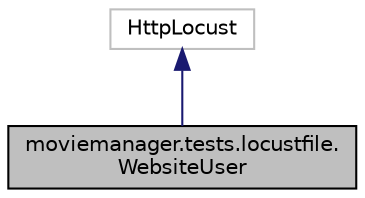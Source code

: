 digraph "moviemanager.tests.locustfile.WebsiteUser"
{
 // LATEX_PDF_SIZE
  edge [fontname="Helvetica",fontsize="10",labelfontname="Helvetica",labelfontsize="10"];
  node [fontname="Helvetica",fontsize="10",shape=record];
  Node2 [label="moviemanager.tests.locustfile.\lWebsiteUser",height=0.2,width=0.4,color="black", fillcolor="grey75", style="filled", fontcolor="black",tooltip=" "];
  Node3 -> Node2 [dir="back",color="midnightblue",fontsize="10",style="solid",fontname="Helvetica"];
  Node3 [label="HttpLocust",height=0.2,width=0.4,color="grey75", fillcolor="white", style="filled",tooltip=" "];
}
